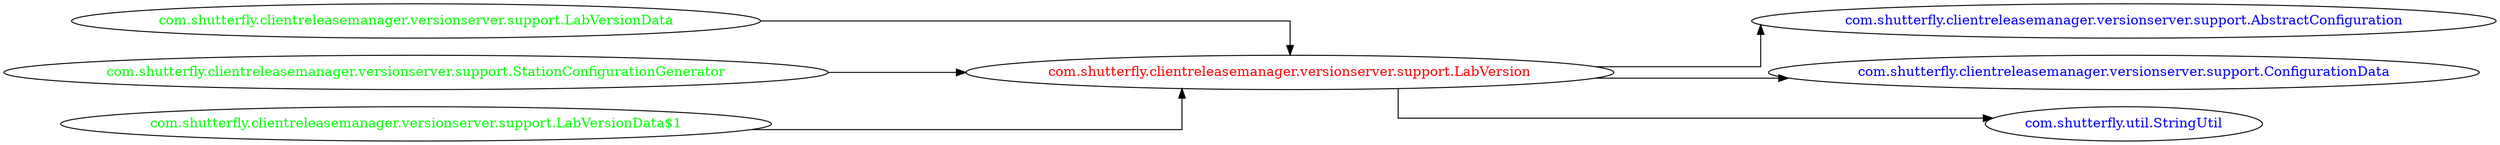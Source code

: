 digraph dependencyGraph {
 concentrate=true;
 ranksep="2.0";
 rankdir="LR"; 
 splines="ortho";
"com.shutterfly.clientreleasemanager.versionserver.support.LabVersion" [fontcolor="red"];
"com.shutterfly.clientreleasemanager.versionserver.support.AbstractConfiguration" [ fontcolor="blue" ];
"com.shutterfly.clientreleasemanager.versionserver.support.LabVersion"->"com.shutterfly.clientreleasemanager.versionserver.support.AbstractConfiguration";
"com.shutterfly.clientreleasemanager.versionserver.support.ConfigurationData" [ fontcolor="blue" ];
"com.shutterfly.clientreleasemanager.versionserver.support.LabVersion"->"com.shutterfly.clientreleasemanager.versionserver.support.ConfigurationData";
"com.shutterfly.util.StringUtil" [ fontcolor="blue" ];
"com.shutterfly.clientreleasemanager.versionserver.support.LabVersion"->"com.shutterfly.util.StringUtil";
"com.shutterfly.clientreleasemanager.versionserver.support.LabVersionData" [ fontcolor="green" ];
"com.shutterfly.clientreleasemanager.versionserver.support.LabVersionData"->"com.shutterfly.clientreleasemanager.versionserver.support.LabVersion";
"com.shutterfly.clientreleasemanager.versionserver.support.StationConfigurationGenerator" [ fontcolor="green" ];
"com.shutterfly.clientreleasemanager.versionserver.support.StationConfigurationGenerator"->"com.shutterfly.clientreleasemanager.versionserver.support.LabVersion";
"com.shutterfly.clientreleasemanager.versionserver.support.LabVersionData$1" [ fontcolor="green" ];
"com.shutterfly.clientreleasemanager.versionserver.support.LabVersionData$1"->"com.shutterfly.clientreleasemanager.versionserver.support.LabVersion";
}